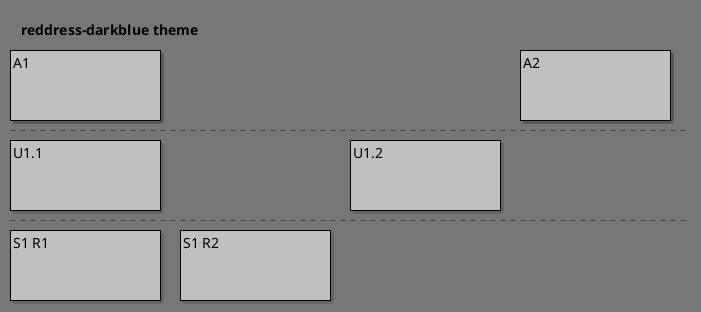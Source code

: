 ' Do not edit
' Theme Gallery
' autogenerated by script
'
@startboard
!theme reddress-darkblue
title reddress-darkblue theme
A1
+U1.1
++S1 R1
++S1 R2 
+U1.2
A2
@endboard
